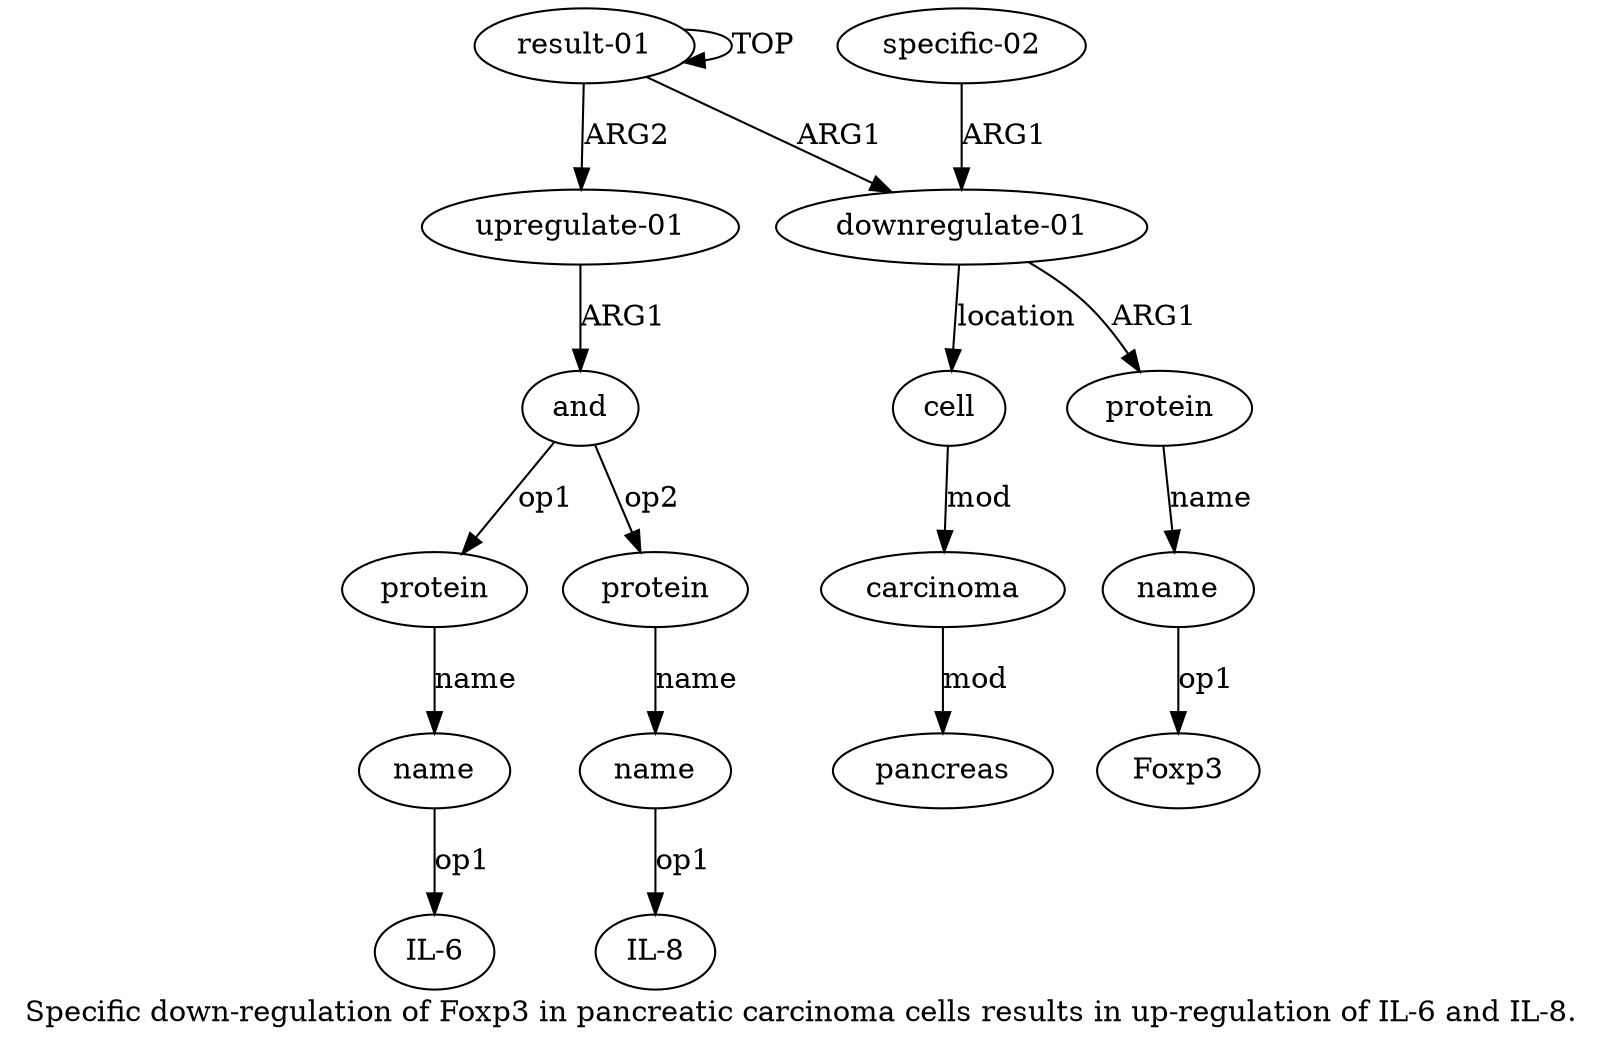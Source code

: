 digraph  {
	graph [label="Specific down-regulation of Foxp3 in pancreatic carcinoma cells results in up-regulation of IL-6 and IL-8."];
	node [label="\N"];
	"a13 IL-8"	 [color=black,
		gold_ind=-1,
		gold_label="IL-8",
		label="IL-8",
		test_ind=-1,
		test_label="IL-8"];
	a11	 [color=black,
		gold_ind=11,
		gold_label=name,
		label=name,
		test_ind=11,
		test_label=name];
	"a11 IL-6"	 [color=black,
		gold_ind=-1,
		gold_label="IL-6",
		label="IL-6",
		test_ind=-1,
		test_label="IL-6"];
	a11 -> "a11 IL-6" [key=0,
	color=black,
	gold_label=op1,
	label=op1,
	test_label=op1];
a10 [color=black,
	gold_ind=10,
	gold_label=protein,
	label=protein,
	test_ind=10,
	test_label=protein];
a10 -> a11 [key=0,
color=black,
gold_label=name,
label=name,
test_label=name];
a13 [color=black,
gold_ind=13,
gold_label=name,
label=name,
test_ind=13,
test_label=name];
a13 -> "a13 IL-8" [key=0,
color=black,
gold_label=op1,
label=op1,
test_label=op1];
a12 [color=black,
gold_ind=12,
gold_label=protein,
label=protein,
test_ind=12,
test_label=protein];
a12 -> a13 [key=0,
color=black,
gold_label=name,
label=name,
test_label=name];
a1 [color=black,
gold_ind=1,
gold_label="downregulate-01",
label="downregulate-01",
test_ind=1,
test_label="downregulate-01"];
a2 [color=black,
gold_ind=2,
gold_label=protein,
label=protein,
test_ind=2,
test_label=protein];
a1 -> a2 [key=0,
color=black,
gold_label=ARG1,
label=ARG1,
test_label=ARG1];
a4 [color=black,
gold_ind=4,
gold_label=cell,
label=cell,
test_ind=4,
test_label=cell];
a1 -> a4 [key=0,
color=black,
gold_label=location,
label=location,
test_label=location];
a0 [color=black,
gold_ind=0,
gold_label="result-01",
label="result-01",
test_ind=0,
test_label="result-01"];
a0 -> a1 [key=0,
color=black,
gold_label=ARG1,
label=ARG1,
test_label=ARG1];
a0 -> a0 [key=0,
color=black,
gold_label=TOP,
label=TOP,
test_label=TOP];
a8 [color=black,
gold_ind=8,
gold_label="upregulate-01",
label="upregulate-01",
test_ind=8,
test_label="upregulate-01"];
a0 -> a8 [key=0,
color=black,
gold_label=ARG2,
label=ARG2,
test_label=ARG2];
a3 [color=black,
gold_ind=3,
gold_label=name,
label=name,
test_ind=3,
test_label=name];
"a3 Foxp3" [color=black,
gold_ind=-1,
gold_label=Foxp3,
label=Foxp3,
test_ind=-1,
test_label=Foxp3];
a3 -> "a3 Foxp3" [key=0,
color=black,
gold_label=op1,
label=op1,
test_label=op1];
a2 -> a3 [key=0,
color=black,
gold_label=name,
label=name,
test_label=name];
a5 [color=black,
gold_ind=5,
gold_label=carcinoma,
label=carcinoma,
test_ind=5,
test_label=carcinoma];
a6 [color=black,
gold_ind=6,
gold_label=pancreas,
label=pancreas,
test_ind=6,
test_label=pancreas];
a5 -> a6 [key=0,
color=black,
gold_label=mod,
label=mod,
test_label=mod];
a4 -> a5 [key=0,
color=black,
gold_label=mod,
label=mod,
test_label=mod];
a7 [color=black,
gold_ind=7,
gold_label="specific-02",
label="specific-02",
test_ind=7,
test_label="specific-02"];
a7 -> a1 [key=0,
color=black,
gold_label=ARG1,
label=ARG1,
test_label=ARG1];
a9 [color=black,
gold_ind=9,
gold_label=and,
label=and,
test_ind=9,
test_label=and];
a9 -> a10 [key=0,
color=black,
gold_label=op1,
label=op1,
test_label=op1];
a9 -> a12 [key=0,
color=black,
gold_label=op2,
label=op2,
test_label=op2];
a8 -> a9 [key=0,
color=black,
gold_label=ARG1,
label=ARG1,
test_label=ARG1];
}

